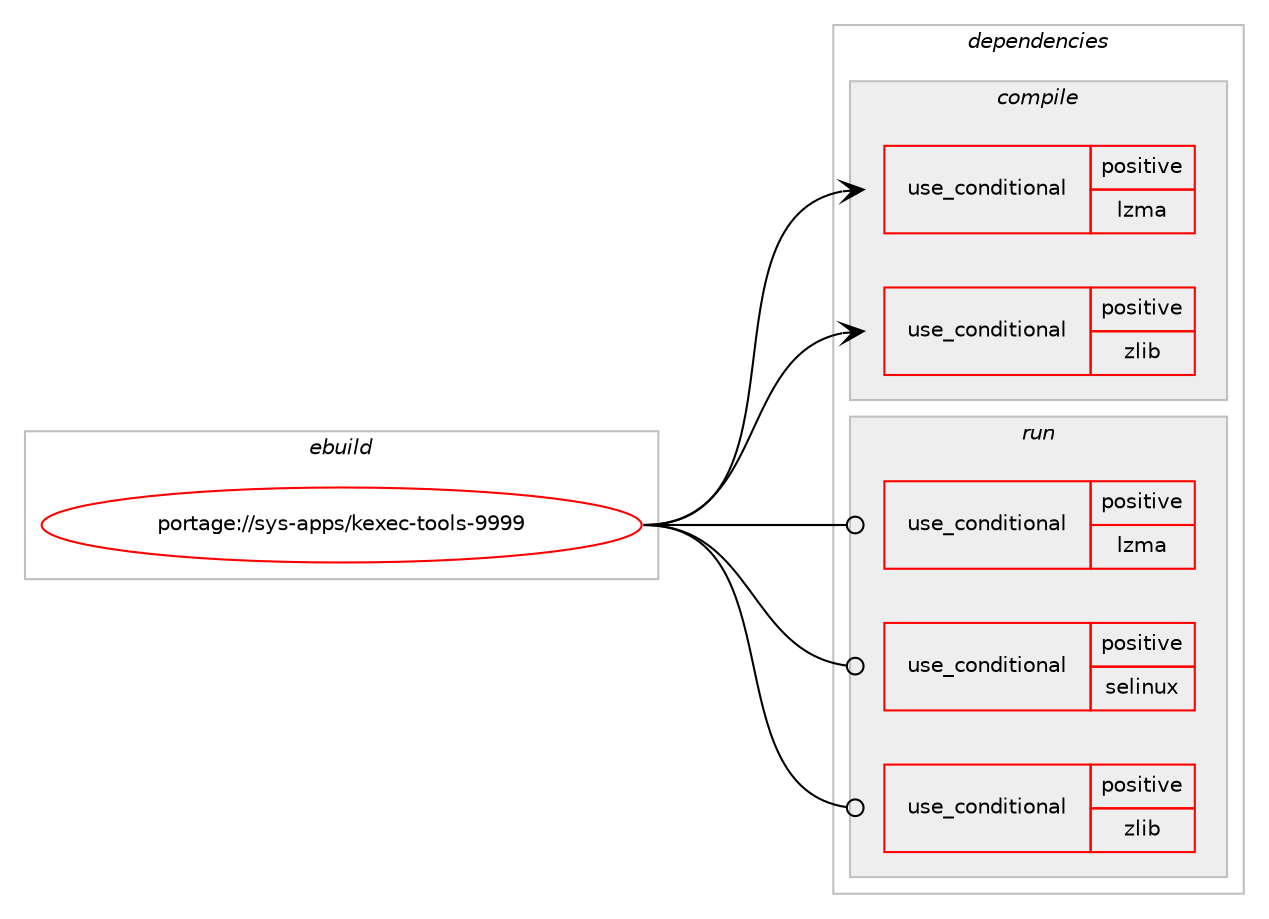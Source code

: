 digraph prolog {

# *************
# Graph options
# *************

newrank=true;
concentrate=true;
compound=true;
graph [rankdir=LR,fontname=Helvetica,fontsize=10,ranksep=1.5];#, ranksep=2.5, nodesep=0.2];
edge  [arrowhead=vee];
node  [fontname=Helvetica,fontsize=10];

# **********
# The ebuild
# **********

subgraph cluster_leftcol {
color=gray;
rank=same;
label=<<i>ebuild</i>>;
id [label="portage://sys-apps/kexec-tools-9999", color=red, width=4, href="../sys-apps/kexec-tools-9999.svg"];
}

# ****************
# The dependencies
# ****************

subgraph cluster_midcol {
color=gray;
label=<<i>dependencies</i>>;
subgraph cluster_compile {
fillcolor="#eeeeee";
style=filled;
label=<<i>compile</i>>;
subgraph cond11433 {
dependency16840 [label=<<TABLE BORDER="0" CELLBORDER="1" CELLSPACING="0" CELLPADDING="4"><TR><TD ROWSPAN="3" CELLPADDING="10">use_conditional</TD></TR><TR><TD>positive</TD></TR><TR><TD>lzma</TD></TR></TABLE>>, shape=none, color=red];
# *** BEGIN UNKNOWN DEPENDENCY TYPE (TODO) ***
# dependency16840 -> package_dependency(portage://sys-apps/kexec-tools-9999,install,no,app-arch,xz-utils,none,[,,],[],[])
# *** END UNKNOWN DEPENDENCY TYPE (TODO) ***

}
id:e -> dependency16840:w [weight=20,style="solid",arrowhead="vee"];
subgraph cond11434 {
dependency16841 [label=<<TABLE BORDER="0" CELLBORDER="1" CELLSPACING="0" CELLPADDING="4"><TR><TD ROWSPAN="3" CELLPADDING="10">use_conditional</TD></TR><TR><TD>positive</TD></TR><TR><TD>zlib</TD></TR></TABLE>>, shape=none, color=red];
# *** BEGIN UNKNOWN DEPENDENCY TYPE (TODO) ***
# dependency16841 -> package_dependency(portage://sys-apps/kexec-tools-9999,install,no,sys-libs,zlib,none,[,,],[],[])
# *** END UNKNOWN DEPENDENCY TYPE (TODO) ***

}
id:e -> dependency16841:w [weight=20,style="solid",arrowhead="vee"];
}
subgraph cluster_compileandrun {
fillcolor="#eeeeee";
style=filled;
label=<<i>compile and run</i>>;
}
subgraph cluster_run {
fillcolor="#eeeeee";
style=filled;
label=<<i>run</i>>;
subgraph cond11435 {
dependency16842 [label=<<TABLE BORDER="0" CELLBORDER="1" CELLSPACING="0" CELLPADDING="4"><TR><TD ROWSPAN="3" CELLPADDING="10">use_conditional</TD></TR><TR><TD>positive</TD></TR><TR><TD>lzma</TD></TR></TABLE>>, shape=none, color=red];
# *** BEGIN UNKNOWN DEPENDENCY TYPE (TODO) ***
# dependency16842 -> package_dependency(portage://sys-apps/kexec-tools-9999,run,no,app-arch,xz-utils,none,[,,],[],[])
# *** END UNKNOWN DEPENDENCY TYPE (TODO) ***

}
id:e -> dependency16842:w [weight=20,style="solid",arrowhead="odot"];
subgraph cond11436 {
dependency16843 [label=<<TABLE BORDER="0" CELLBORDER="1" CELLSPACING="0" CELLPADDING="4"><TR><TD ROWSPAN="3" CELLPADDING="10">use_conditional</TD></TR><TR><TD>positive</TD></TR><TR><TD>selinux</TD></TR></TABLE>>, shape=none, color=red];
# *** BEGIN UNKNOWN DEPENDENCY TYPE (TODO) ***
# dependency16843 -> package_dependency(portage://sys-apps/kexec-tools-9999,run,no,sec-policy,selinux-kdump,none,[,,],[],[])
# *** END UNKNOWN DEPENDENCY TYPE (TODO) ***

}
id:e -> dependency16843:w [weight=20,style="solid",arrowhead="odot"];
subgraph cond11437 {
dependency16844 [label=<<TABLE BORDER="0" CELLBORDER="1" CELLSPACING="0" CELLPADDING="4"><TR><TD ROWSPAN="3" CELLPADDING="10">use_conditional</TD></TR><TR><TD>positive</TD></TR><TR><TD>zlib</TD></TR></TABLE>>, shape=none, color=red];
# *** BEGIN UNKNOWN DEPENDENCY TYPE (TODO) ***
# dependency16844 -> package_dependency(portage://sys-apps/kexec-tools-9999,run,no,sys-libs,zlib,none,[,,],[],[])
# *** END UNKNOWN DEPENDENCY TYPE (TODO) ***

}
id:e -> dependency16844:w [weight=20,style="solid",arrowhead="odot"];
}
}

# **************
# The candidates
# **************

subgraph cluster_choices {
rank=same;
color=gray;
label=<<i>candidates</i>>;

}

}
